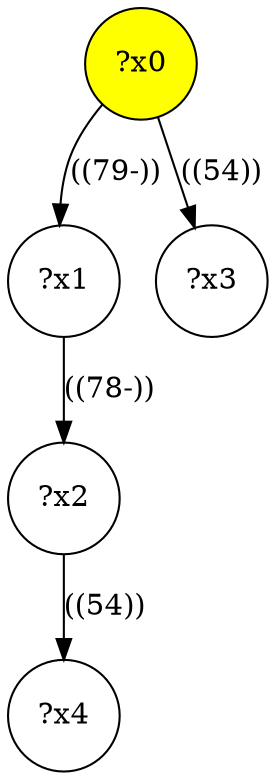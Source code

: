 digraph g {
	x0 [fillcolor="yellow", style="filled," shape=circle, label="?x0"];
	x1 [shape=circle, label="?x1"];
	x0 -> x1 [label="((79-))"];
	x2 [shape=circle, label="?x2"];
	x1 -> x2 [label="((78-))"];
	x3 [shape=circle, label="?x3"];
	x0 -> x3 [label="((54))"];
	x4 [shape=circle, label="?x4"];
	x2 -> x4 [label="((54))"];
}
